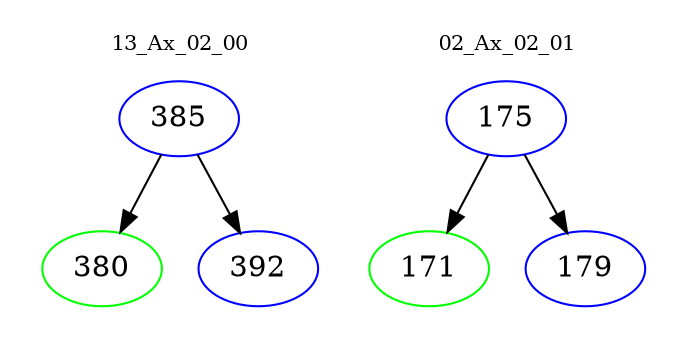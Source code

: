 digraph{
subgraph cluster_0 {
color = white
label = "13_Ax_02_00";
fontsize=10;
T0_385 [label="385", color="blue"]
T0_385 -> T0_380 [color="black"]
T0_380 [label="380", color="green"]
T0_385 -> T0_392 [color="black"]
T0_392 [label="392", color="blue"]
}
subgraph cluster_1 {
color = white
label = "02_Ax_02_01";
fontsize=10;
T1_175 [label="175", color="blue"]
T1_175 -> T1_171 [color="black"]
T1_171 [label="171", color="green"]
T1_175 -> T1_179 [color="black"]
T1_179 [label="179", color="blue"]
}
}
